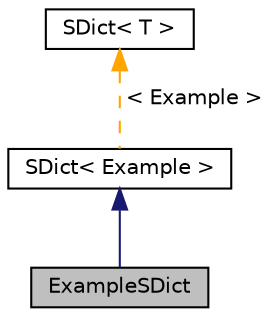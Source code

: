 digraph "ExampleSDict"
{
 // INTERACTIVE_SVG=YES
  edge [fontname="Helvetica",fontsize="10",labelfontname="Helvetica",labelfontsize="10"];
  node [fontname="Helvetica",fontsize="10",shape=record];
  Node0 [label="ExampleSDict",height=0.2,width=0.4,color="black", fillcolor="grey75", style="filled", fontcolor="black"];
  Node1 -> Node0 [dir="back",color="midnightblue",fontsize="10",style="solid",fontname="Helvetica"];
  Node1 [label="SDict\< Example \>",height=0.2,width=0.4,color="black", fillcolor="white", style="filled",URL="$d1/d50/class_s_dict.html"];
  Node2 -> Node1 [dir="back",color="orange",fontsize="10",style="dashed",label=" \< Example \>" ,fontname="Helvetica"];
  Node2 [label="SDict\< T \>",height=0.2,width=0.4,color="black", fillcolor="white", style="filled",URL="$d1/d50/class_s_dict.html",tooltip="Ordered dictionary of elements of type T. "];
}
